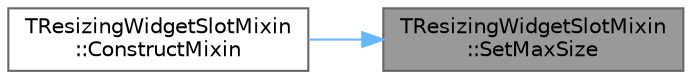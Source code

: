 digraph "TResizingWidgetSlotMixin::SetMaxSize"
{
 // INTERACTIVE_SVG=YES
 // LATEX_PDF_SIZE
  bgcolor="transparent";
  edge [fontname=Helvetica,fontsize=10,labelfontname=Helvetica,labelfontsize=10];
  node [fontname=Helvetica,fontsize=10,shape=box,height=0.2,width=0.4];
  rankdir="RL";
  Node1 [id="Node000001",label="TResizingWidgetSlotMixin\l::SetMaxSize",height=0.2,width=0.4,color="gray40", fillcolor="grey60", style="filled", fontcolor="black",tooltip="Set the max size in SlateUnit this slot can be."];
  Node1 -> Node2 [id="edge1_Node000001_Node000002",dir="back",color="steelblue1",style="solid",tooltip=" "];
  Node2 [id="Node000002",label="TResizingWidgetSlotMixin\l::ConstructMixin",height=0.2,width=0.4,color="grey40", fillcolor="white", style="filled",URL="$da/d83/classTResizingWidgetSlotMixin.html#afb22e335f8d0ccbbaae2b215d81aad98",tooltip=" "];
}
